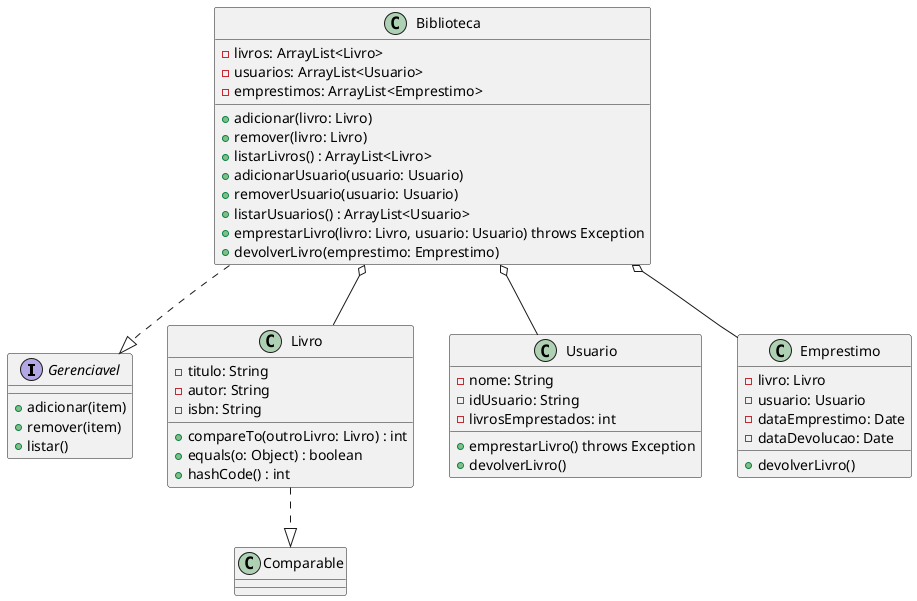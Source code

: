 @startuml

interface Gerenciavel {
    +adicionar(item)
    +remover(item)
    +listar()
}

class Livro {
    -titulo: String
    -autor: String
    -isbn: String
    +compareTo(outroLivro: Livro) : int
    +equals(o: Object) : boolean
    +hashCode() : int
}

class Usuario {
    -nome: String
    -idUsuario: String
    -livrosEmprestados: int
    +emprestarLivro() throws Exception
    +devolverLivro()
}

class Emprestimo {
    -livro: Livro
    -usuario: Usuario
    -dataEmprestimo: Date
    -dataDevolucao: Date
    +devolverLivro()
}

class Biblioteca {
    -livros: ArrayList<Livro>
    -usuarios: ArrayList<Usuario>
    -emprestimos: ArrayList<Emprestimo>
    +adicionar(livro: Livro)
    +remover(livro: Livro)
    +listarLivros() : ArrayList<Livro>
    +adicionarUsuario(usuario: Usuario)
    +removerUsuario(usuario: Usuario)
    +listarUsuarios() : ArrayList<Usuario>
    +emprestarLivro(livro: Livro, usuario: Usuario) throws Exception
    +devolverLivro(emprestimo: Emprestimo)
}

Biblioteca ..|> Gerenciavel
Livro ..|> Comparable
Biblioteca o-- Livro
Biblioteca o-- Usuario
Biblioteca o-- Emprestimo

@enduml
